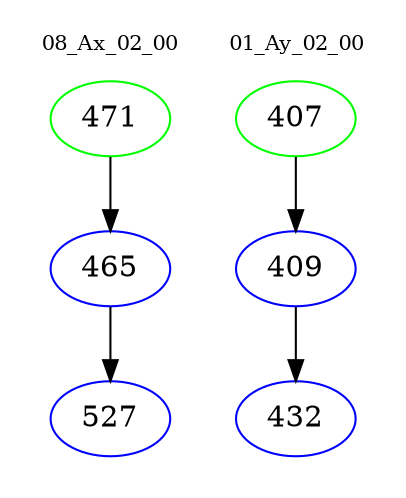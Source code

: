 digraph{
subgraph cluster_0 {
color = white
label = "08_Ax_02_00";
fontsize=10;
T0_471 [label="471", color="green"]
T0_471 -> T0_465 [color="black"]
T0_465 [label="465", color="blue"]
T0_465 -> T0_527 [color="black"]
T0_527 [label="527", color="blue"]
}
subgraph cluster_1 {
color = white
label = "01_Ay_02_00";
fontsize=10;
T1_407 [label="407", color="green"]
T1_407 -> T1_409 [color="black"]
T1_409 [label="409", color="blue"]
T1_409 -> T1_432 [color="black"]
T1_432 [label="432", color="blue"]
}
}
